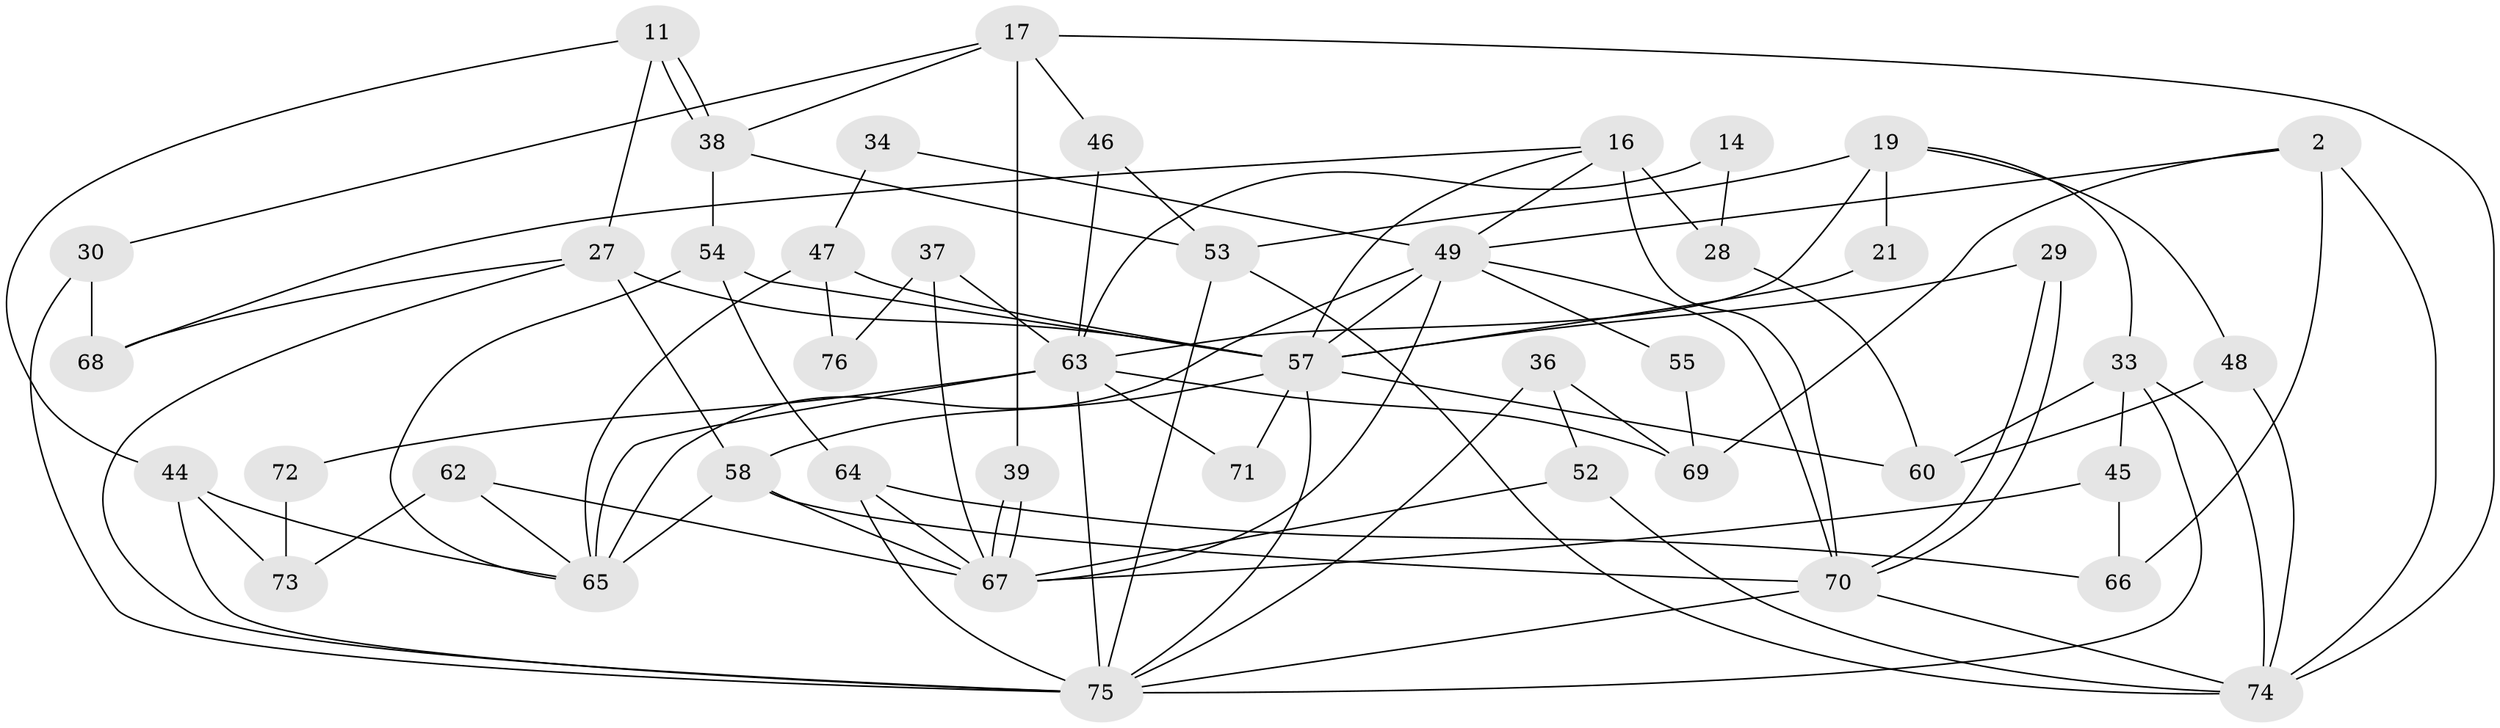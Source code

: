 // original degree distribution, {4: 0.2631578947368421, 5: 0.13157894736842105, 2: 0.14473684210526316, 6: 0.09210526315789473, 3: 0.2894736842105263, 7: 0.05263157894736842, 8: 0.02631578947368421}
// Generated by graph-tools (version 1.1) at 2025/52/03/04/25 21:52:54]
// undirected, 45 vertices, 98 edges
graph export_dot {
graph [start="1"]
  node [color=gray90,style=filled];
  2;
  11;
  14;
  16 [super="+13"];
  17;
  19;
  21;
  27 [super="+23"];
  28;
  29;
  30;
  33 [super="+24+22"];
  34;
  36;
  37;
  38;
  39;
  44;
  45;
  46;
  47;
  48;
  49 [super="+1"];
  52;
  53 [super="+12+3"];
  54 [super="+5"];
  55;
  57 [super="+9+50+18"];
  58 [super="+56"];
  60;
  62;
  63 [super="+40+59"];
  64;
  65 [super="+41"];
  66 [super="+7"];
  67 [super="+32+43"];
  68;
  69;
  70 [super="+61"];
  71;
  72;
  73;
  74;
  75 [super="+6+35+51"];
  76;
  2 -- 69;
  2 -- 66 [weight=2];
  2 -- 74;
  2 -- 49;
  11 -- 38;
  11 -- 38;
  11 -- 44;
  11 -- 27;
  14 -- 28;
  14 -- 63;
  16 -- 70 [weight=3];
  16 -- 28 [weight=2];
  16 -- 57;
  16 -- 49;
  16 -- 68;
  17 -- 30;
  17 -- 74;
  17 -- 38;
  17 -- 39;
  17 -- 46;
  19 -- 21;
  19 -- 48;
  19 -- 33;
  19 -- 63;
  19 -- 53;
  21 -- 57;
  27 -- 68;
  27 -- 75 [weight=2];
  27 -- 58 [weight=2];
  27 -- 57;
  28 -- 60;
  29 -- 70;
  29 -- 70;
  29 -- 57;
  30 -- 68;
  30 -- 75;
  33 -- 74 [weight=2];
  33 -- 45;
  33 -- 75 [weight=2];
  33 -- 60;
  34 -- 47;
  34 -- 49;
  36 -- 52;
  36 -- 69;
  36 -- 75 [weight=2];
  37 -- 67;
  37 -- 76;
  37 -- 63;
  38 -- 54;
  38 -- 53;
  39 -- 67;
  39 -- 67;
  44 -- 73;
  44 -- 75;
  44 -- 65;
  45 -- 66;
  45 -- 67;
  46 -- 53;
  46 -- 63;
  47 -- 76;
  47 -- 65;
  47 -- 57;
  48 -- 74;
  48 -- 60;
  49 -- 70;
  49 -- 55;
  49 -- 65;
  49 -- 57;
  49 -- 67;
  52 -- 67;
  52 -- 74;
  53 -- 75;
  53 -- 74;
  54 -- 64;
  54 -- 65;
  54 -- 57 [weight=2];
  55 -- 69;
  57 -- 75 [weight=2];
  57 -- 71;
  57 -- 58;
  57 -- 60;
  58 -- 65 [weight=2];
  58 -- 70 [weight=2];
  58 -- 67 [weight=2];
  62 -- 73;
  62 -- 65;
  62 -- 67;
  63 -- 75 [weight=6];
  63 -- 65 [weight=2];
  63 -- 72;
  63 -- 69;
  63 -- 71;
  64 -- 66;
  64 -- 75;
  64 -- 67;
  70 -- 74;
  70 -- 75 [weight=2];
  72 -- 73;
}
